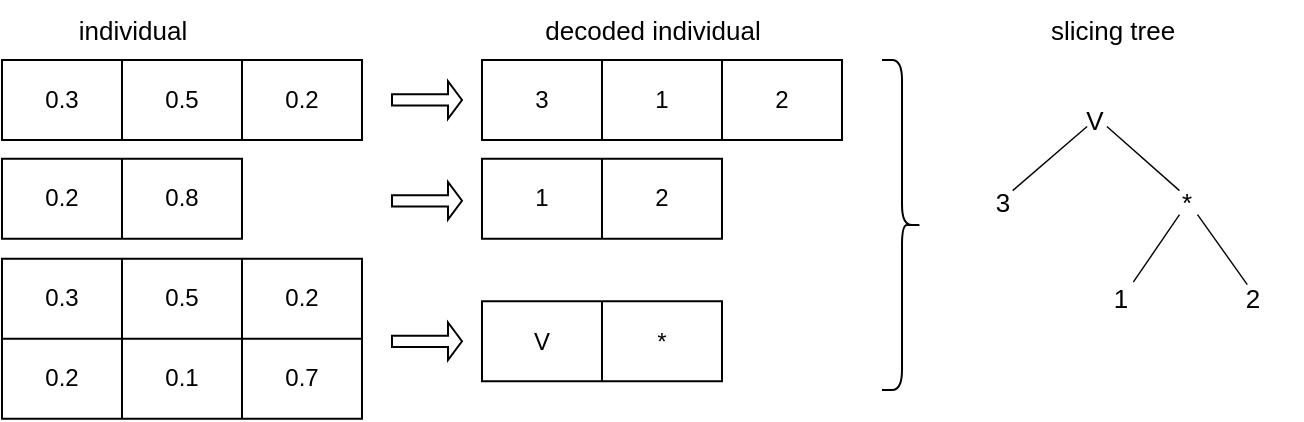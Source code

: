 <mxfile version="21.2.8" type="device">
  <diagram name="Page-1" id="oIT4yn8NtsooOSushozC">
    <mxGraphModel dx="1342" dy="747" grid="1" gridSize="10" guides="1" tooltips="1" connect="1" arrows="1" fold="1" page="1" pageScale="1" pageWidth="1100" pageHeight="850" math="0" shadow="0">
      <root>
        <mxCell id="0" />
        <mxCell id="1" parent="0" />
        <mxCell id="210vZUV7fOIQZZjlVDts-1" value="" style="shape=table;html=1;whiteSpace=wrap;startSize=0;container=1;collapsible=0;childLayout=tableLayout;" parent="1" vertex="1">
          <mxGeometry x="180" y="355" width="180" height="40" as="geometry" />
        </mxCell>
        <mxCell id="210vZUV7fOIQZZjlVDts-2" value="" style="shape=tableRow;horizontal=0;startSize=0;swimlaneHead=0;swimlaneBody=0;top=0;left=0;bottom=0;right=0;collapsible=0;dropTarget=0;fillColor=none;points=[[0,0.5],[1,0.5]];portConstraint=eastwest;" parent="210vZUV7fOIQZZjlVDts-1" vertex="1">
          <mxGeometry width="180" height="40" as="geometry" />
        </mxCell>
        <mxCell id="210vZUV7fOIQZZjlVDts-3" value="0.3" style="shape=partialRectangle;html=1;whiteSpace=wrap;connectable=0;fillColor=none;top=0;left=0;bottom=0;right=0;overflow=hidden;" parent="210vZUV7fOIQZZjlVDts-2" vertex="1">
          <mxGeometry width="60" height="40" as="geometry">
            <mxRectangle width="60" height="40" as="alternateBounds" />
          </mxGeometry>
        </mxCell>
        <mxCell id="210vZUV7fOIQZZjlVDts-4" value="0.5" style="shape=partialRectangle;html=1;whiteSpace=wrap;connectable=0;fillColor=none;top=0;left=0;bottom=0;right=0;overflow=hidden;" parent="210vZUV7fOIQZZjlVDts-2" vertex="1">
          <mxGeometry x="60" width="60" height="40" as="geometry">
            <mxRectangle width="60" height="40" as="alternateBounds" />
          </mxGeometry>
        </mxCell>
        <mxCell id="210vZUV7fOIQZZjlVDts-5" value="0.2" style="shape=partialRectangle;html=1;whiteSpace=wrap;connectable=0;fillColor=none;top=0;left=0;bottom=0;right=0;overflow=hidden;" parent="210vZUV7fOIQZZjlVDts-2" vertex="1">
          <mxGeometry x="120" width="60" height="40" as="geometry">
            <mxRectangle width="60" height="40" as="alternateBounds" />
          </mxGeometry>
        </mxCell>
        <mxCell id="210vZUV7fOIQZZjlVDts-7" value="" style="shape=table;html=1;whiteSpace=wrap;startSize=0;container=1;collapsible=0;childLayout=tableLayout;" parent="1" vertex="1">
          <mxGeometry x="180" y="404.39" width="120" height="40" as="geometry" />
        </mxCell>
        <mxCell id="210vZUV7fOIQZZjlVDts-8" value="" style="shape=tableRow;horizontal=0;startSize=0;swimlaneHead=0;swimlaneBody=0;top=0;left=0;bottom=0;right=0;collapsible=0;dropTarget=0;fillColor=none;points=[[0,0.5],[1,0.5]];portConstraint=eastwest;" parent="210vZUV7fOIQZZjlVDts-7" vertex="1">
          <mxGeometry width="120" height="40" as="geometry" />
        </mxCell>
        <mxCell id="210vZUV7fOIQZZjlVDts-9" value="0.2" style="shape=partialRectangle;html=1;whiteSpace=wrap;connectable=0;fillColor=none;top=0;left=0;bottom=0;right=0;overflow=hidden;" parent="210vZUV7fOIQZZjlVDts-8" vertex="1">
          <mxGeometry width="60" height="40" as="geometry">
            <mxRectangle width="60" height="40" as="alternateBounds" />
          </mxGeometry>
        </mxCell>
        <mxCell id="210vZUV7fOIQZZjlVDts-10" value="0.8" style="shape=partialRectangle;html=1;whiteSpace=wrap;connectable=0;fillColor=none;top=0;left=0;bottom=0;right=0;overflow=hidden;" parent="210vZUV7fOIQZZjlVDts-8" vertex="1">
          <mxGeometry x="60" width="60" height="40" as="geometry">
            <mxRectangle width="60" height="40" as="alternateBounds" />
          </mxGeometry>
        </mxCell>
        <mxCell id="210vZUV7fOIQZZjlVDts-12" value="" style="shape=table;html=1;whiteSpace=wrap;startSize=0;container=1;collapsible=0;childLayout=tableLayout;" parent="1" vertex="1">
          <mxGeometry x="180" y="454.38" width="180" height="80" as="geometry" />
        </mxCell>
        <mxCell id="210vZUV7fOIQZZjlVDts-13" value="" style="shape=tableRow;horizontal=0;startSize=0;swimlaneHead=0;swimlaneBody=0;top=0;left=0;bottom=0;right=0;collapsible=0;dropTarget=0;fillColor=none;points=[[0,0.5],[1,0.5]];portConstraint=eastwest;" parent="210vZUV7fOIQZZjlVDts-12" vertex="1">
          <mxGeometry width="180" height="40" as="geometry" />
        </mxCell>
        <mxCell id="210vZUV7fOIQZZjlVDts-14" value="0.3" style="shape=partialRectangle;html=1;whiteSpace=wrap;connectable=0;fillColor=none;top=0;left=0;bottom=0;right=0;overflow=hidden;" parent="210vZUV7fOIQZZjlVDts-13" vertex="1">
          <mxGeometry width="60" height="40" as="geometry">
            <mxRectangle width="60" height="40" as="alternateBounds" />
          </mxGeometry>
        </mxCell>
        <mxCell id="210vZUV7fOIQZZjlVDts-15" value="0.5" style="shape=partialRectangle;html=1;whiteSpace=wrap;connectable=0;fillColor=none;top=0;left=0;bottom=0;right=0;overflow=hidden;" parent="210vZUV7fOIQZZjlVDts-13" vertex="1">
          <mxGeometry x="60" width="60" height="40" as="geometry">
            <mxRectangle width="60" height="40" as="alternateBounds" />
          </mxGeometry>
        </mxCell>
        <mxCell id="210vZUV7fOIQZZjlVDts-16" value="0.2" style="shape=partialRectangle;html=1;whiteSpace=wrap;connectable=0;fillColor=none;top=0;left=0;bottom=0;right=0;overflow=hidden;" parent="210vZUV7fOIQZZjlVDts-13" vertex="1">
          <mxGeometry x="120" width="60" height="40" as="geometry">
            <mxRectangle width="60" height="40" as="alternateBounds" />
          </mxGeometry>
        </mxCell>
        <mxCell id="210vZUV7fOIQZZjlVDts-17" style="shape=tableRow;horizontal=0;startSize=0;swimlaneHead=0;swimlaneBody=0;top=0;left=0;bottom=0;right=0;collapsible=0;dropTarget=0;fillColor=none;points=[[0,0.5],[1,0.5]];portConstraint=eastwest;" parent="210vZUV7fOIQZZjlVDts-12" vertex="1">
          <mxGeometry y="40" width="180" height="40" as="geometry" />
        </mxCell>
        <mxCell id="210vZUV7fOIQZZjlVDts-18" value="0.2" style="shape=partialRectangle;html=1;whiteSpace=wrap;connectable=0;fillColor=none;top=0;left=0;bottom=0;right=0;overflow=hidden;" parent="210vZUV7fOIQZZjlVDts-17" vertex="1">
          <mxGeometry width="60" height="40" as="geometry">
            <mxRectangle width="60" height="40" as="alternateBounds" />
          </mxGeometry>
        </mxCell>
        <mxCell id="210vZUV7fOIQZZjlVDts-19" value="0.1" style="shape=partialRectangle;html=1;whiteSpace=wrap;connectable=0;fillColor=none;top=0;left=0;bottom=0;right=0;overflow=hidden;" parent="210vZUV7fOIQZZjlVDts-17" vertex="1">
          <mxGeometry x="60" width="60" height="40" as="geometry">
            <mxRectangle width="60" height="40" as="alternateBounds" />
          </mxGeometry>
        </mxCell>
        <mxCell id="210vZUV7fOIQZZjlVDts-20" value="0.7" style="shape=partialRectangle;html=1;whiteSpace=wrap;connectable=0;fillColor=none;top=0;left=0;bottom=0;right=0;overflow=hidden;" parent="210vZUV7fOIQZZjlVDts-17" vertex="1">
          <mxGeometry x="120" width="60" height="40" as="geometry">
            <mxRectangle width="60" height="40" as="alternateBounds" />
          </mxGeometry>
        </mxCell>
        <mxCell id="210vZUV7fOIQZZjlVDts-29" value="" style="shape=table;html=1;whiteSpace=wrap;startSize=0;container=1;collapsible=0;childLayout=tableLayout;" parent="1" vertex="1">
          <mxGeometry x="420" y="355" width="180" height="40" as="geometry" />
        </mxCell>
        <mxCell id="210vZUV7fOIQZZjlVDts-30" value="" style="shape=tableRow;horizontal=0;startSize=0;swimlaneHead=0;swimlaneBody=0;top=0;left=0;bottom=0;right=0;collapsible=0;dropTarget=0;fillColor=none;points=[[0,0.5],[1,0.5]];portConstraint=eastwest;" parent="210vZUV7fOIQZZjlVDts-29" vertex="1">
          <mxGeometry width="180" height="40" as="geometry" />
        </mxCell>
        <mxCell id="210vZUV7fOIQZZjlVDts-31" value="3" style="shape=partialRectangle;html=1;whiteSpace=wrap;connectable=0;fillColor=none;top=0;left=0;bottom=0;right=0;overflow=hidden;" parent="210vZUV7fOIQZZjlVDts-30" vertex="1">
          <mxGeometry width="60" height="40" as="geometry">
            <mxRectangle width="60" height="40" as="alternateBounds" />
          </mxGeometry>
        </mxCell>
        <mxCell id="210vZUV7fOIQZZjlVDts-32" value="1" style="shape=partialRectangle;html=1;whiteSpace=wrap;connectable=0;fillColor=none;top=0;left=0;bottom=0;right=0;overflow=hidden;" parent="210vZUV7fOIQZZjlVDts-30" vertex="1">
          <mxGeometry x="60" width="60" height="40" as="geometry">
            <mxRectangle width="60" height="40" as="alternateBounds" />
          </mxGeometry>
        </mxCell>
        <mxCell id="210vZUV7fOIQZZjlVDts-33" value="2" style="shape=partialRectangle;html=1;whiteSpace=wrap;connectable=0;fillColor=none;top=0;left=0;bottom=0;right=0;overflow=hidden;" parent="210vZUV7fOIQZZjlVDts-30" vertex="1">
          <mxGeometry x="120" width="60" height="40" as="geometry">
            <mxRectangle width="60" height="40" as="alternateBounds" />
          </mxGeometry>
        </mxCell>
        <mxCell id="210vZUV7fOIQZZjlVDts-35" value="" style="shape=table;html=1;whiteSpace=wrap;startSize=0;container=1;collapsible=0;childLayout=tableLayout;" parent="1" vertex="1">
          <mxGeometry x="420" y="404.39" width="120" height="40" as="geometry" />
        </mxCell>
        <mxCell id="210vZUV7fOIQZZjlVDts-36" value="" style="shape=tableRow;horizontal=0;startSize=0;swimlaneHead=0;swimlaneBody=0;top=0;left=0;bottom=0;right=0;collapsible=0;dropTarget=0;fillColor=none;points=[[0,0.5],[1,0.5]];portConstraint=eastwest;" parent="210vZUV7fOIQZZjlVDts-35" vertex="1">
          <mxGeometry width="120" height="40" as="geometry" />
        </mxCell>
        <mxCell id="210vZUV7fOIQZZjlVDts-37" value="1" style="shape=partialRectangle;html=1;whiteSpace=wrap;connectable=0;fillColor=none;top=0;left=0;bottom=0;right=0;overflow=hidden;" parent="210vZUV7fOIQZZjlVDts-36" vertex="1">
          <mxGeometry width="60" height="40" as="geometry">
            <mxRectangle width="60" height="40" as="alternateBounds" />
          </mxGeometry>
        </mxCell>
        <mxCell id="210vZUV7fOIQZZjlVDts-38" value="2" style="shape=partialRectangle;html=1;whiteSpace=wrap;connectable=0;fillColor=none;top=0;left=0;bottom=0;right=0;overflow=hidden;" parent="210vZUV7fOIQZZjlVDts-36" vertex="1">
          <mxGeometry x="60" width="60" height="40" as="geometry">
            <mxRectangle width="60" height="40" as="alternateBounds" />
          </mxGeometry>
        </mxCell>
        <mxCell id="210vZUV7fOIQZZjlVDts-41" value="" style="shape=table;html=1;whiteSpace=wrap;startSize=0;container=1;collapsible=0;childLayout=tableLayout;" parent="1" vertex="1">
          <mxGeometry x="420" y="475.62" width="120" height="40" as="geometry" />
        </mxCell>
        <mxCell id="210vZUV7fOIQZZjlVDts-42" value="" style="shape=tableRow;horizontal=0;startSize=0;swimlaneHead=0;swimlaneBody=0;top=0;left=0;bottom=0;right=0;collapsible=0;dropTarget=0;fillColor=none;points=[[0,0.5],[1,0.5]];portConstraint=eastwest;" parent="210vZUV7fOIQZZjlVDts-41" vertex="1">
          <mxGeometry width="120" height="40" as="geometry" />
        </mxCell>
        <mxCell id="210vZUV7fOIQZZjlVDts-43" value="V" style="shape=partialRectangle;html=1;whiteSpace=wrap;connectable=0;fillColor=none;top=0;left=0;bottom=0;right=0;overflow=hidden;" parent="210vZUV7fOIQZZjlVDts-42" vertex="1">
          <mxGeometry width="60" height="40" as="geometry">
            <mxRectangle width="60" height="40" as="alternateBounds" />
          </mxGeometry>
        </mxCell>
        <mxCell id="210vZUV7fOIQZZjlVDts-44" value="*" style="shape=partialRectangle;html=1;whiteSpace=wrap;connectable=0;fillColor=none;top=0;left=0;bottom=0;right=0;overflow=hidden;" parent="210vZUV7fOIQZZjlVDts-42" vertex="1">
          <mxGeometry x="60" width="60" height="40" as="geometry">
            <mxRectangle width="60" height="40" as="alternateBounds" />
          </mxGeometry>
        </mxCell>
        <mxCell id="210vZUV7fOIQZZjlVDts-48" value="" style="shape=singleArrow;whiteSpace=wrap;html=1;" parent="1" vertex="1">
          <mxGeometry x="375" y="365.62" width="35" height="18.75" as="geometry" />
        </mxCell>
        <mxCell id="210vZUV7fOIQZZjlVDts-50" value="" style="shape=singleArrow;whiteSpace=wrap;html=1;" parent="1" vertex="1">
          <mxGeometry x="375" y="416" width="35" height="18.75" as="geometry" />
        </mxCell>
        <mxCell id="210vZUV7fOIQZZjlVDts-54" value="" style="shape=singleArrow;whiteSpace=wrap;html=1;" parent="1" vertex="1">
          <mxGeometry x="375" y="486.25" width="35" height="18.75" as="geometry" />
        </mxCell>
        <mxCell id="210vZUV7fOIQZZjlVDts-55" value="" style="shape=curlyBracket;whiteSpace=wrap;html=1;rounded=1;flipH=1;labelPosition=right;verticalLabelPosition=middle;align=left;verticalAlign=middle;" parent="1" vertex="1">
          <mxGeometry x="620" y="355" width="20" height="165" as="geometry" />
        </mxCell>
        <mxCell id="q5M6iOLbJTrRF_Z3lJ-J-15" value="&lt;font style=&quot;font-size: 13px;&quot;&gt;slicing tree&lt;/font&gt;" style="text;html=1;align=center;verticalAlign=middle;resizable=0;points=[];autosize=1;strokeColor=none;fillColor=none;fontSize=13;fontFamily=Helvetica;fontColor=none;" parent="1" vertex="1">
          <mxGeometry x="690" y="325" width="90" height="30" as="geometry" />
        </mxCell>
        <mxCell id="q5M6iOLbJTrRF_Z3lJ-J-16" value="&lt;font style=&quot;font-size: 13px;&quot;&gt;individual&lt;/font&gt;" style="text;html=1;align=center;verticalAlign=middle;resizable=0;points=[];autosize=1;strokeColor=none;fillColor=none;fontSize=13;fontFamily=Helvetica;fontColor=none;" parent="1" vertex="1">
          <mxGeometry x="205" y="325" width="80" height="30" as="geometry" />
        </mxCell>
        <mxCell id="q5M6iOLbJTrRF_Z3lJ-J-17" value="decoded individual" style="text;html=1;align=center;verticalAlign=middle;resizable=0;points=[];autosize=1;strokeColor=none;fillColor=none;fontSize=13;fontFamily=Helvetica;fontColor=none;" parent="1" vertex="1">
          <mxGeometry x="440" y="325" width="130" height="30" as="geometry" />
        </mxCell>
        <mxCell id="SeYo-Wl1IGUGxZ8NE0Jj-1" value="" style="group" parent="1" vertex="1" connectable="0">
          <mxGeometry x="640" y="390" width="190" height="130" as="geometry" />
        </mxCell>
        <mxCell id="-sKjMYvdWHbk_XKjLefs-79" value="" style="group" vertex="1" connectable="0" parent="SeYo-Wl1IGUGxZ8NE0Jj-1">
          <mxGeometry x="25" y="-20" width="165" height="130" as="geometry" />
        </mxCell>
        <mxCell id="SeYo-Wl1IGUGxZ8NE0Jj-2" value="3" style="text;html=1;align=center;verticalAlign=middle;resizable=0;points=[[0.37,0.7,0,0,0],[0.67,0.3,0,0,0],[0.67,0.7,0,0,0]];autosize=1;strokeColor=none;fillColor=none;fontSize=13;fontFamily=Helvetica;fontColor=none;" parent="-sKjMYvdWHbk_XKjLefs-79" vertex="1">
          <mxGeometry y="41.053" width="30" height="30" as="geometry" />
        </mxCell>
        <mxCell id="SeYo-Wl1IGUGxZ8NE0Jj-3" value="" style="group" parent="-sKjMYvdWHbk_XKjLefs-79" vertex="1" connectable="0">
          <mxGeometry x="46.2" width="118.8" height="130" as="geometry" />
        </mxCell>
        <mxCell id="SeYo-Wl1IGUGxZ8NE0Jj-4" value="V" style="text;html=1;align=center;verticalAlign=middle;resizable=0;points=[[0.37,0.6,0,0,0],[0.7,0.6,0,0,0]];autosize=1;strokeColor=none;fillColor=none;fontSize=13;fontFamily=Helvetica;fontColor=none;" parent="SeYo-Wl1IGUGxZ8NE0Jj-3" vertex="1">
          <mxGeometry width="30" height="30" as="geometry" />
        </mxCell>
        <mxCell id="SeYo-Wl1IGUGxZ8NE0Jj-5" value="*" style="text;html=1;align=center;verticalAlign=middle;resizable=0;points=[[0.37,0.3,0,0,0],[0.37,0.7,0,0,0],[0.67,0.3,0,0,0],[0.67,0.7,0,0,0]];autosize=1;strokeColor=none;fillColor=none;fontSize=13;fontFamily=Helvetica;fontColor=none;" parent="SeYo-Wl1IGUGxZ8NE0Jj-3" vertex="1">
          <mxGeometry x="46.2" y="41.053" width="30" height="30" as="geometry" />
        </mxCell>
        <mxCell id="SeYo-Wl1IGUGxZ8NE0Jj-6" style="edgeStyle=none;shape=connector;rounded=0;orthogonalLoop=1;jettySize=auto;html=1;entryX=0.37;entryY=0.3;entryDx=0;entryDy=0;entryPerimeter=0;labelBackgroundColor=default;strokeColor=default;strokeWidth=0.7;fontFamily=Helvetica;fontSize=13;fontColor=none;endArrow=none;endFill=0;endSize=2;exitX=0.7;exitY=0.6;exitDx=0;exitDy=0;exitPerimeter=0;" parent="SeYo-Wl1IGUGxZ8NE0Jj-3" source="SeYo-Wl1IGUGxZ8NE0Jj-4" target="SeYo-Wl1IGUGxZ8NE0Jj-5" edge="1">
          <mxGeometry relative="1" as="geometry" />
        </mxCell>
        <mxCell id="SeYo-Wl1IGUGxZ8NE0Jj-7" value="1" style="text;html=1;align=center;verticalAlign=middle;resizable=0;points=[[0.7,0.23,0,0,0]];autosize=1;strokeColor=none;fillColor=none;fontSize=13;fontFamily=Helvetica;fontColor=none;" parent="SeYo-Wl1IGUGxZ8NE0Jj-3" vertex="1">
          <mxGeometry x="13.2" y="88.947" width="30" height="30" as="geometry" />
        </mxCell>
        <mxCell id="SeYo-Wl1IGUGxZ8NE0Jj-8" style="edgeStyle=none;shape=connector;rounded=0;orthogonalLoop=1;jettySize=auto;html=1;entryX=0.7;entryY=0.23;entryDx=0;entryDy=0;entryPerimeter=0;labelBackgroundColor=default;strokeColor=default;strokeWidth=0.7;fontFamily=Helvetica;fontSize=13;fontColor=none;endArrow=none;endFill=0;endSize=2;exitX=0.37;exitY=0.7;exitDx=0;exitDy=0;exitPerimeter=0;" parent="SeYo-Wl1IGUGxZ8NE0Jj-3" source="SeYo-Wl1IGUGxZ8NE0Jj-5" target="SeYo-Wl1IGUGxZ8NE0Jj-7" edge="1">
          <mxGeometry relative="1" as="geometry" />
        </mxCell>
        <mxCell id="SeYo-Wl1IGUGxZ8NE0Jj-9" value="2" style="text;html=1;align=center;verticalAlign=middle;resizable=0;points=[[0.4,0.27,0,0,0]];autosize=1;strokeColor=none;fillColor=none;fontSize=13;fontFamily=Helvetica;fontColor=none;" parent="SeYo-Wl1IGUGxZ8NE0Jj-3" vertex="1">
          <mxGeometry x="79.2" y="88.947" width="30" height="30" as="geometry" />
        </mxCell>
        <mxCell id="SeYo-Wl1IGUGxZ8NE0Jj-10" style="edgeStyle=none;shape=connector;rounded=0;orthogonalLoop=1;jettySize=auto;html=1;entryX=0.4;entryY=0.27;entryDx=0;entryDy=0;entryPerimeter=0;labelBackgroundColor=default;strokeColor=default;strokeWidth=0.7;fontFamily=Helvetica;fontSize=13;fontColor=none;endArrow=none;endFill=0;endSize=2;exitX=0.67;exitY=0.7;exitDx=0;exitDy=0;exitPerimeter=0;" parent="SeYo-Wl1IGUGxZ8NE0Jj-3" source="SeYo-Wl1IGUGxZ8NE0Jj-5" target="SeYo-Wl1IGUGxZ8NE0Jj-9" edge="1">
          <mxGeometry relative="1" as="geometry" />
        </mxCell>
        <mxCell id="SeYo-Wl1IGUGxZ8NE0Jj-11" style="edgeStyle=none;shape=connector;rounded=0;orthogonalLoop=1;jettySize=auto;html=1;entryX=0.67;entryY=0.3;entryDx=0;entryDy=0;entryPerimeter=0;labelBackgroundColor=default;strokeColor=default;strokeWidth=0.7;fontFamily=Helvetica;fontSize=13;fontColor=none;endArrow=none;endFill=0;endSize=2;exitX=0.37;exitY=0.6;exitDx=0;exitDy=0;exitPerimeter=0;" parent="-sKjMYvdWHbk_XKjLefs-79" source="SeYo-Wl1IGUGxZ8NE0Jj-4" target="SeYo-Wl1IGUGxZ8NE0Jj-2" edge="1">
          <mxGeometry relative="1" as="geometry" />
        </mxCell>
      </root>
    </mxGraphModel>
  </diagram>
</mxfile>
